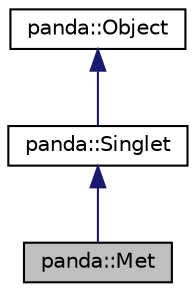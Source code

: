 digraph G
{
  edge [fontname="Helvetica",fontsize="10",labelfontname="Helvetica",labelfontsize="10"];
  node [fontname="Helvetica",fontsize="10",shape=record];
  Node1 [label="panda::Met",height=0.2,width=0.4,color="black", fillcolor="grey75", style="filled" fontcolor="black"];
  Node2 -> Node1 [dir=back,color="midnightblue",fontsize="10",style="solid"];
  Node2 [label="panda::Singlet",height=0.2,width=0.4,color="black", fillcolor="white", style="filled",URL="$classpanda_1_1Singlet.html",tooltip="Base class for singlet objects."];
  Node3 -> Node2 [dir=back,color="midnightblue",fontsize="10",style="solid"];
  Node3 [label="panda::Object",height=0.2,width=0.4,color="black", fillcolor="white", style="filled",URL="$classpanda_1_1Object.html",tooltip="Object base class."];
}
